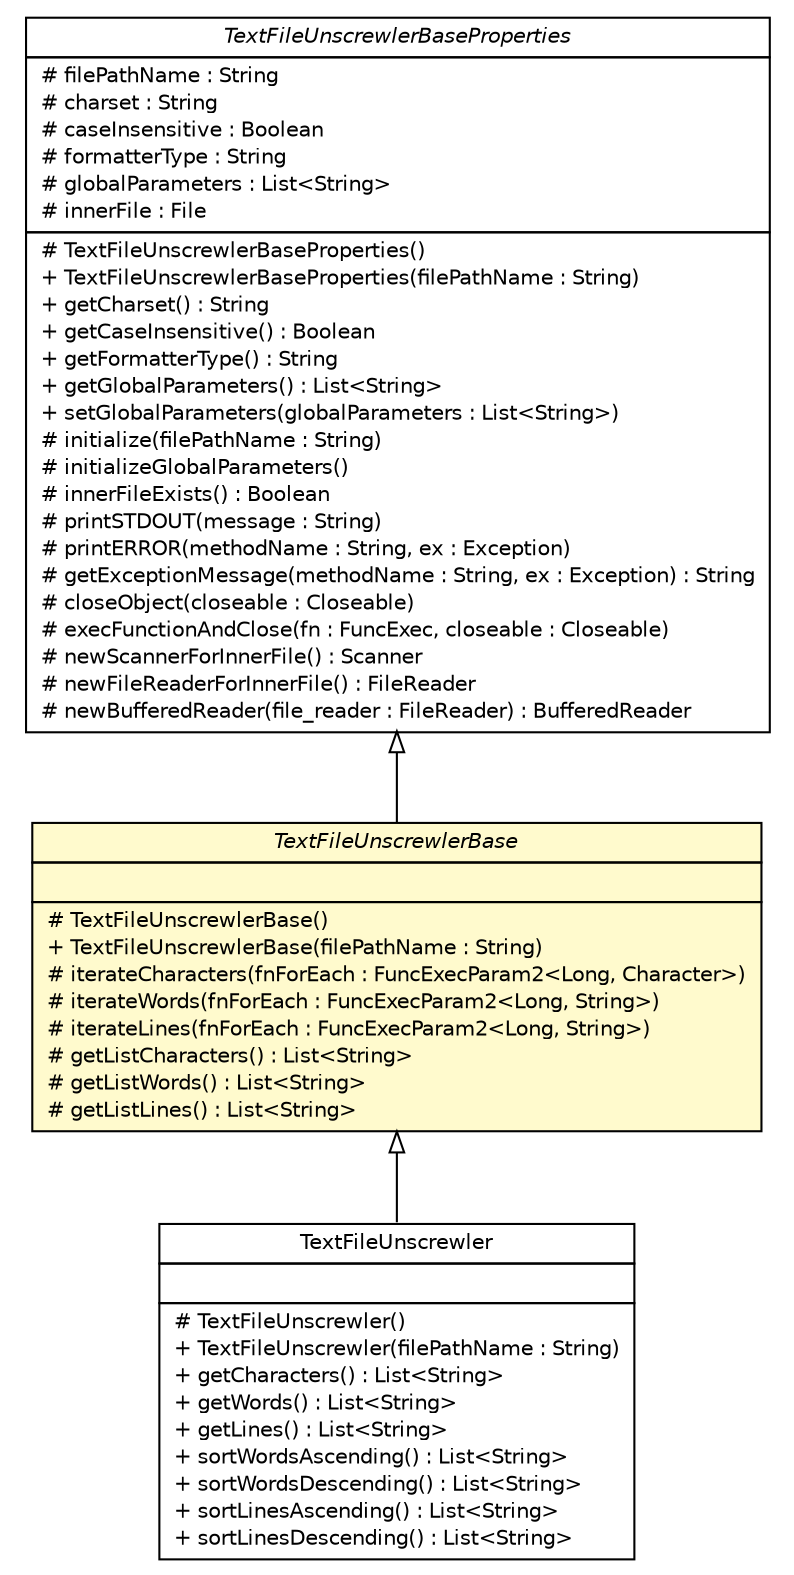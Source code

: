#!/usr/local/bin/dot
#
# Class diagram 
# Generated by UMLGraph version R5_6-24-gf6e263 (http://www.umlgraph.org/)
#

digraph G {
	edge [fontname="Helvetica",fontsize=10,labelfontname="Helvetica",labelfontsize=10];
	node [fontname="Helvetica",fontsize=10,shape=plaintext];
	nodesep=0.25;
	ranksep=0.5;
	// org.apache.clusterbr.proc.imp.TextFileUnscrewler
	c310 [label=<<table title="org.apache.clusterbr.proc.imp.TextFileUnscrewler" border="0" cellborder="1" cellspacing="0" cellpadding="2" port="p" href="../imp/TextFileUnscrewler.html">
		<tr><td><table border="0" cellspacing="0" cellpadding="1">
<tr><td align="center" balign="center"> TextFileUnscrewler </td></tr>
		</table></td></tr>
		<tr><td><table border="0" cellspacing="0" cellpadding="1">
<tr><td align="left" balign="left">  </td></tr>
		</table></td></tr>
		<tr><td><table border="0" cellspacing="0" cellpadding="1">
<tr><td align="left" balign="left"> # TextFileUnscrewler() </td></tr>
<tr><td align="left" balign="left"> + TextFileUnscrewler(filePathName : String) </td></tr>
<tr><td align="left" balign="left"> + getCharacters() : List&lt;String&gt; </td></tr>
<tr><td align="left" balign="left"> + getWords() : List&lt;String&gt; </td></tr>
<tr><td align="left" balign="left"> + getLines() : List&lt;String&gt; </td></tr>
<tr><td align="left" balign="left"> + sortWordsAscending() : List&lt;String&gt; </td></tr>
<tr><td align="left" balign="left"> + sortWordsDescending() : List&lt;String&gt; </td></tr>
<tr><td align="left" balign="left"> + sortLinesAscending() : List&lt;String&gt; </td></tr>
<tr><td align="left" balign="left"> + sortLinesDescending() : List&lt;String&gt; </td></tr>
		</table></td></tr>
		</table>>, URL="../imp/TextFileUnscrewler.html", fontname="Helvetica", fontcolor="black", fontsize=10.0];
	// org.apache.clusterbr.proc.impbase.TextFileUnscrewlerBaseProperties
	c320 [label=<<table title="org.apache.clusterbr.proc.impbase.TextFileUnscrewlerBaseProperties" border="0" cellborder="1" cellspacing="0" cellpadding="2" port="p" href="./TextFileUnscrewlerBaseProperties.html">
		<tr><td><table border="0" cellspacing="0" cellpadding="1">
<tr><td align="center" balign="center"><font face="Helvetica-Oblique"> TextFileUnscrewlerBaseProperties </font></td></tr>
		</table></td></tr>
		<tr><td><table border="0" cellspacing="0" cellpadding="1">
<tr><td align="left" balign="left"> # filePathName : String </td></tr>
<tr><td align="left" balign="left"> # charset : String </td></tr>
<tr><td align="left" balign="left"> # caseInsensitive : Boolean </td></tr>
<tr><td align="left" balign="left"> # formatterType : String </td></tr>
<tr><td align="left" balign="left"> # globalParameters : List&lt;String&gt; </td></tr>
<tr><td align="left" balign="left"> # innerFile : File </td></tr>
		</table></td></tr>
		<tr><td><table border="0" cellspacing="0" cellpadding="1">
<tr><td align="left" balign="left"> # TextFileUnscrewlerBaseProperties() </td></tr>
<tr><td align="left" balign="left"> + TextFileUnscrewlerBaseProperties(filePathName : String) </td></tr>
<tr><td align="left" balign="left"> + getCharset() : String </td></tr>
<tr><td align="left" balign="left"> + getCaseInsensitive() : Boolean </td></tr>
<tr><td align="left" balign="left"> + getFormatterType() : String </td></tr>
<tr><td align="left" balign="left"> + getGlobalParameters() : List&lt;String&gt; </td></tr>
<tr><td align="left" balign="left"> + setGlobalParameters(globalParameters : List&lt;String&gt;) </td></tr>
<tr><td align="left" balign="left"> # initialize(filePathName : String) </td></tr>
<tr><td align="left" balign="left"> # initializeGlobalParameters() </td></tr>
<tr><td align="left" balign="left"> # innerFileExists() : Boolean </td></tr>
<tr><td align="left" balign="left"> # printSTDOUT(message : String) </td></tr>
<tr><td align="left" balign="left"> # printERROR(methodName : String, ex : Exception) </td></tr>
<tr><td align="left" balign="left"> # getExceptionMessage(methodName : String, ex : Exception) : String </td></tr>
<tr><td align="left" balign="left"> # closeObject(closeable : Closeable) </td></tr>
<tr><td align="left" balign="left"> # execFunctionAndClose(fn : FuncExec, closeable : Closeable) </td></tr>
<tr><td align="left" balign="left"> # newScannerForInnerFile() : Scanner </td></tr>
<tr><td align="left" balign="left"> # newFileReaderForInnerFile() : FileReader </td></tr>
<tr><td align="left" balign="left"> # newBufferedReader(file_reader : FileReader) : BufferedReader </td></tr>
		</table></td></tr>
		</table>>, URL="./TextFileUnscrewlerBaseProperties.html", fontname="Helvetica", fontcolor="black", fontsize=10.0];
	// org.apache.clusterbr.proc.impbase.TextFileUnscrewlerBase
	c321 [label=<<table title="org.apache.clusterbr.proc.impbase.TextFileUnscrewlerBase" border="0" cellborder="1" cellspacing="0" cellpadding="2" port="p" bgcolor="lemonChiffon" href="./TextFileUnscrewlerBase.html">
		<tr><td><table border="0" cellspacing="0" cellpadding="1">
<tr><td align="center" balign="center"><font face="Helvetica-Oblique"> TextFileUnscrewlerBase </font></td></tr>
		</table></td></tr>
		<tr><td><table border="0" cellspacing="0" cellpadding="1">
<tr><td align="left" balign="left">  </td></tr>
		</table></td></tr>
		<tr><td><table border="0" cellspacing="0" cellpadding="1">
<tr><td align="left" balign="left"> # TextFileUnscrewlerBase() </td></tr>
<tr><td align="left" balign="left"> + TextFileUnscrewlerBase(filePathName : String) </td></tr>
<tr><td align="left" balign="left"> # iterateCharacters(fnForEach : FuncExecParam2&lt;Long, Character&gt;) </td></tr>
<tr><td align="left" balign="left"> # iterateWords(fnForEach : FuncExecParam2&lt;Long, String&gt;) </td></tr>
<tr><td align="left" balign="left"> # iterateLines(fnForEach : FuncExecParam2&lt;Long, String&gt;) </td></tr>
<tr><td align="left" balign="left"> # getListCharacters() : List&lt;String&gt; </td></tr>
<tr><td align="left" balign="left"> # getListWords() : List&lt;String&gt; </td></tr>
<tr><td align="left" balign="left"> # getListLines() : List&lt;String&gt; </td></tr>
		</table></td></tr>
		</table>>, URL="./TextFileUnscrewlerBase.html", fontname="Helvetica", fontcolor="black", fontsize=10.0];
	//org.apache.clusterbr.proc.imp.TextFileUnscrewler extends org.apache.clusterbr.proc.impbase.TextFileUnscrewlerBase
	c321:p -> c310:p [dir=back,arrowtail=empty];
	//org.apache.clusterbr.proc.impbase.TextFileUnscrewlerBase extends org.apache.clusterbr.proc.impbase.TextFileUnscrewlerBaseProperties
	c320:p -> c321:p [dir=back,arrowtail=empty];
}


